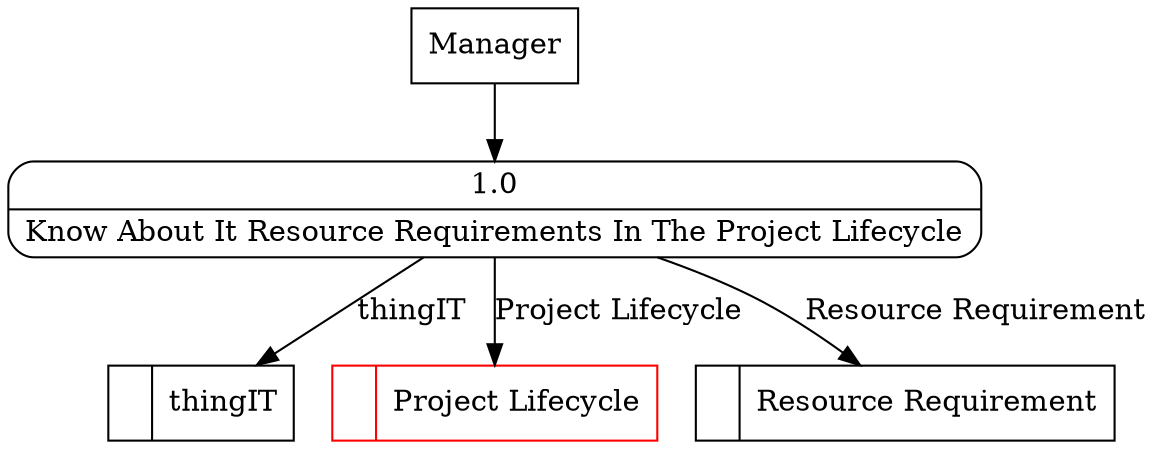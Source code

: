 digraph dfd2{ 
node[shape=record]
200 [label="<f0>  |<f1> thingIT " ];
201 [label="<f0>  |<f1> Project Lifecycle " color=red];
202 [label="<f0>  |<f1> Resource Requirement " ];
203 [label="Manager" shape=box];
204 [label="{<f0> 1.0|<f1> Know About It Resource Requirements In The Project Lifecycle }" shape=Mrecord];
203 -> 204
204 -> 200 [label="thingIT"]
204 -> 202 [label="Resource Requirement"]
204 -> 201 [label="Project Lifecycle"]
}